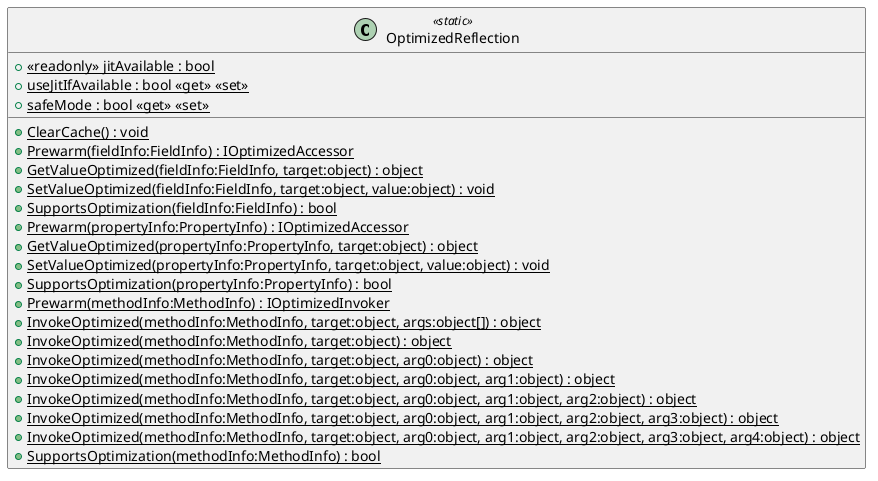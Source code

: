 @startuml
class OptimizedReflection <<static>> {
    + {static} <<readonly>> jitAvailable : bool
    + {static} useJitIfAvailable : bool <<get>> <<set>>
    + {static} safeMode : bool <<get>> <<set>>
    + {static} ClearCache() : void
    + {static} Prewarm(fieldInfo:FieldInfo) : IOptimizedAccessor
    + {static} GetValueOptimized(fieldInfo:FieldInfo, target:object) : object
    + {static} SetValueOptimized(fieldInfo:FieldInfo, target:object, value:object) : void
    + {static} SupportsOptimization(fieldInfo:FieldInfo) : bool
    + {static} Prewarm(propertyInfo:PropertyInfo) : IOptimizedAccessor
    + {static} GetValueOptimized(propertyInfo:PropertyInfo, target:object) : object
    + {static} SetValueOptimized(propertyInfo:PropertyInfo, target:object, value:object) : void
    + {static} SupportsOptimization(propertyInfo:PropertyInfo) : bool
    + {static} Prewarm(methodInfo:MethodInfo) : IOptimizedInvoker
    + {static} InvokeOptimized(methodInfo:MethodInfo, target:object, args:object[]) : object
    + {static} InvokeOptimized(methodInfo:MethodInfo, target:object) : object
    + {static} InvokeOptimized(methodInfo:MethodInfo, target:object, arg0:object) : object
    + {static} InvokeOptimized(methodInfo:MethodInfo, target:object, arg0:object, arg1:object) : object
    + {static} InvokeOptimized(methodInfo:MethodInfo, target:object, arg0:object, arg1:object, arg2:object) : object
    + {static} InvokeOptimized(methodInfo:MethodInfo, target:object, arg0:object, arg1:object, arg2:object, arg3:object) : object
    + {static} InvokeOptimized(methodInfo:MethodInfo, target:object, arg0:object, arg1:object, arg2:object, arg3:object, arg4:object) : object
    + {static} SupportsOptimization(methodInfo:MethodInfo) : bool
}
@enduml
